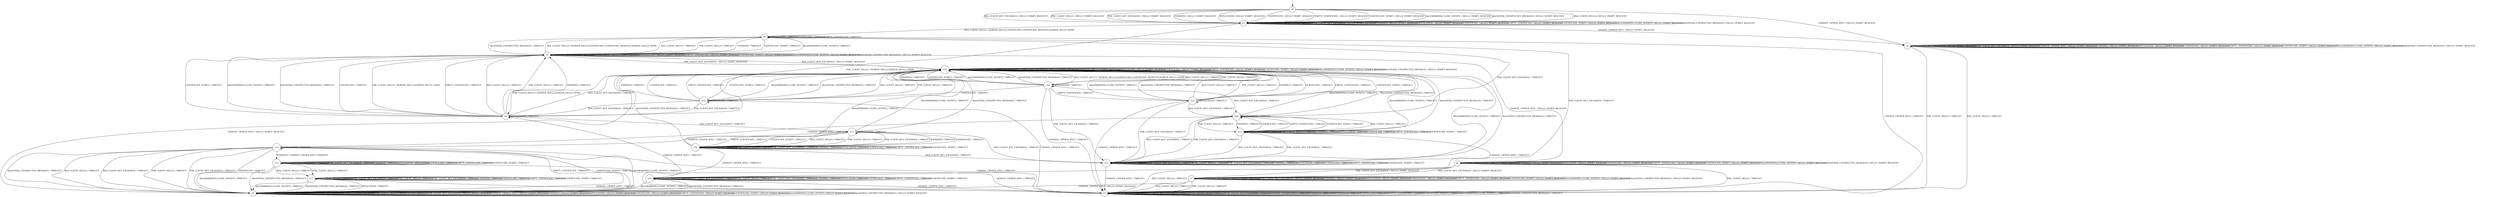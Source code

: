 digraph g {

	s0 [shape="circle" label="s0"];
	s1 [shape="circle" label="s1"];
	s2 [shape="circle" label="s2"];
	s3 [shape="circle" label="s3"];
	s4 [shape="circle" label="s4"];
	s5 [shape="circle" label="s5"];
	s6 [shape="circle" label="s6"];
	s7 [shape="circle" label="s7"];
	s8 [shape="circle" label="s8"];
	s9 [shape="circle" label="s9"];
	s10 [shape="circle" label="s10"];
	s11 [shape="circle" label="s11"];
	s12 [shape="circle" label="s12"];
	s13 [shape="circle" label="s13"];
	s14 [shape="circle" label="s14"];
	s15 [shape="circle" label="s15"];
	s16 [shape="circle" label="s16"];
	s17 [shape="circle" label="s17"];
	s18 [shape="circle" label="s18"];
	s19 [shape="circle" label="s19"];
	s20 [shape="circle" label="s20"];
	s21 [shape="circle" label="s21"];
	s22 [shape="circle" label="s22"];
	s0 -> s1 [label="RSA_CLIENT_HELLO / HELLO_VERIFY_REQUEST"];
	s0 -> s1 [label="RSA_CLIENT_KEY_EXCHANGE / HELLO_VERIFY_REQUEST"];
	s0 -> s1 [label="PSK_CLIENT_HELLO / HELLO_VERIFY_REQUEST"];
	s0 -> s1 [label="PSK_CLIENT_KEY_EXCHANGE / HELLO_VERIFY_REQUEST"];
	s0 -> s2 [label="CHANGE_CIPHER_SPEC / HELLO_VERIFY_REQUEST"];
	s0 -> s1 [label="FINISHED / HELLO_VERIFY_REQUEST"];
	s0 -> s1 [label="APPLICATION / HELLO_VERIFY_REQUEST"];
	s0 -> s1 [label="CERTIFICATE / HELLO_VERIFY_REQUEST"];
	s0 -> s1 [label="EMPTY_CERTIFICATE / HELLO_VERIFY_REQUEST"];
	s0 -> s1 [label="CERTIFICATE_VERIFY / HELLO_VERIFY_REQUEST"];
	s0 -> s1 [label="Alert(WARNING,CLOSE_NOTIFY) / HELLO_VERIFY_REQUEST"];
	s0 -> s1 [label="Alert(FATAL,UNEXPECTED_MESSAGE) / HELLO_VERIFY_REQUEST"];
	s1 -> s4 [label="RSA_CLIENT_HELLO / SERVER_HELLO,CERTIFICATE,CERTIFICATE_REQUEST,SERVER_HELLO_DONE"];
	s1 -> s1 [label="RSA_CLIENT_KEY_EXCHANGE / HELLO_VERIFY_REQUEST"];
	s1 -> s8 [label="PSK_CLIENT_HELLO / SERVER_HELLO,SERVER_HELLO_DONE"];
	s1 -> s1 [label="PSK_CLIENT_KEY_EXCHANGE / HELLO_VERIFY_REQUEST"];
	s1 -> s2 [label="CHANGE_CIPHER_SPEC / HELLO_VERIFY_REQUEST"];
	s1 -> s1 [label="FINISHED / HELLO_VERIFY_REQUEST"];
	s1 -> s1 [label="APPLICATION / HELLO_VERIFY_REQUEST"];
	s1 -> s1 [label="CERTIFICATE / HELLO_VERIFY_REQUEST"];
	s1 -> s1 [label="EMPTY_CERTIFICATE / HELLO_VERIFY_REQUEST"];
	s1 -> s1 [label="CERTIFICATE_VERIFY / HELLO_VERIFY_REQUEST"];
	s1 -> s1 [label="Alert(WARNING,CLOSE_NOTIFY) / HELLO_VERIFY_REQUEST"];
	s1 -> s1 [label="Alert(FATAL,UNEXPECTED_MESSAGE) / HELLO_VERIFY_REQUEST"];
	s2 -> s3 [label="RSA_CLIENT_HELLO / TIMEOUT"];
	s2 -> s2 [label="RSA_CLIENT_KEY_EXCHANGE / HELLO_VERIFY_REQUEST"];
	s2 -> s3 [label="PSK_CLIENT_HELLO / TIMEOUT"];
	s2 -> s2 [label="PSK_CLIENT_KEY_EXCHANGE / HELLO_VERIFY_REQUEST"];
	s2 -> s2 [label="CHANGE_CIPHER_SPEC / HELLO_VERIFY_REQUEST"];
	s2 -> s2 [label="FINISHED / HELLO_VERIFY_REQUEST"];
	s2 -> s2 [label="APPLICATION / HELLO_VERIFY_REQUEST"];
	s2 -> s2 [label="CERTIFICATE / HELLO_VERIFY_REQUEST"];
	s2 -> s2 [label="EMPTY_CERTIFICATE / HELLO_VERIFY_REQUEST"];
	s2 -> s2 [label="CERTIFICATE_VERIFY / HELLO_VERIFY_REQUEST"];
	s2 -> s2 [label="Alert(WARNING,CLOSE_NOTIFY) / HELLO_VERIFY_REQUEST"];
	s2 -> s2 [label="Alert(FATAL,UNEXPECTED_MESSAGE) / HELLO_VERIFY_REQUEST"];
	s3 -> s3 [label="RSA_CLIENT_HELLO / TIMEOUT"];
	s3 -> s3 [label="RSA_CLIENT_KEY_EXCHANGE / TIMEOUT"];
	s3 -> s3 [label="PSK_CLIENT_HELLO / TIMEOUT"];
	s3 -> s3 [label="PSK_CLIENT_KEY_EXCHANGE / TIMEOUT"];
	s3 -> s3 [label="CHANGE_CIPHER_SPEC / TIMEOUT"];
	s3 -> s3 [label="FINISHED / TIMEOUT"];
	s3 -> s3 [label="APPLICATION / TIMEOUT"];
	s3 -> s3 [label="CERTIFICATE / TIMEOUT"];
	s3 -> s3 [label="EMPTY_CERTIFICATE / TIMEOUT"];
	s3 -> s3 [label="CERTIFICATE_VERIFY / TIMEOUT"];
	s3 -> s3 [label="Alert(WARNING,CLOSE_NOTIFY) / TIMEOUT"];
	s3 -> s3 [label="Alert(FATAL,UNEXPECTED_MESSAGE) / TIMEOUT"];
	s4 -> s5 [label="RSA_CLIENT_HELLO / TIMEOUT"];
	s4 -> s20 [label="RSA_CLIENT_KEY_EXCHANGE / TIMEOUT"];
	s4 -> s5 [label="PSK_CLIENT_HELLO / TIMEOUT"];
	s4 -> s22 [label="PSK_CLIENT_KEY_EXCHANGE / TIMEOUT"];
	s4 -> s3 [label="CHANGE_CIPHER_SPEC / TIMEOUT"];
	s4 -> s5 [label="FINISHED / TIMEOUT"];
	s4 -> s4 [label="APPLICATION / TIMEOUT"];
	s4 -> s4 [label="CERTIFICATE / TIMEOUT"];
	s4 -> s4 [label="EMPTY_CERTIFICATE / TIMEOUT"];
	s4 -> s5 [label="CERTIFICATE_VERIFY / TIMEOUT"];
	s4 -> s5 [label="Alert(WARNING,CLOSE_NOTIFY) / TIMEOUT"];
	s4 -> s5 [label="Alert(FATAL,UNEXPECTED_MESSAGE) / TIMEOUT"];
	s5 -> s4 [label="RSA_CLIENT_HELLO / SERVER_HELLO,CERTIFICATE,CERTIFICATE_REQUEST,SERVER_HELLO_DONE"];
	s5 -> s10 [label="RSA_CLIENT_KEY_EXCHANGE / HELLO_VERIFY_REQUEST"];
	s5 -> s8 [label="PSK_CLIENT_HELLO / SERVER_HELLO,SERVER_HELLO_DONE"];
	s5 -> s10 [label="PSK_CLIENT_KEY_EXCHANGE / HELLO_VERIFY_REQUEST"];
	s5 -> s6 [label="CHANGE_CIPHER_SPEC / HELLO_VERIFY_REQUEST"];
	s5 -> s5 [label="FINISHED / HELLO_VERIFY_REQUEST"];
	s5 -> s5 [label="APPLICATION / HELLO_VERIFY_REQUEST"];
	s5 -> s5 [label="CERTIFICATE / HELLO_VERIFY_REQUEST"];
	s5 -> s5 [label="EMPTY_CERTIFICATE / HELLO_VERIFY_REQUEST"];
	s5 -> s5 [label="CERTIFICATE_VERIFY / HELLO_VERIFY_REQUEST"];
	s5 -> s5 [label="Alert(WARNING,CLOSE_NOTIFY) / HELLO_VERIFY_REQUEST"];
	s5 -> s5 [label="Alert(FATAL,UNEXPECTED_MESSAGE) / HELLO_VERIFY_REQUEST"];
	s6 -> s3 [label="RSA_CLIENT_HELLO / TIMEOUT"];
	s6 -> s7 [label="RSA_CLIENT_KEY_EXCHANGE / HELLO_VERIFY_REQUEST"];
	s6 -> s3 [label="PSK_CLIENT_HELLO / TIMEOUT"];
	s6 -> s7 [label="PSK_CLIENT_KEY_EXCHANGE / HELLO_VERIFY_REQUEST"];
	s6 -> s6 [label="CHANGE_CIPHER_SPEC / HELLO_VERIFY_REQUEST"];
	s6 -> s6 [label="FINISHED / HELLO_VERIFY_REQUEST"];
	s6 -> s6 [label="APPLICATION / HELLO_VERIFY_REQUEST"];
	s6 -> s6 [label="CERTIFICATE / HELLO_VERIFY_REQUEST"];
	s6 -> s6 [label="EMPTY_CERTIFICATE / HELLO_VERIFY_REQUEST"];
	s6 -> s6 [label="CERTIFICATE_VERIFY / HELLO_VERIFY_REQUEST"];
	s6 -> s6 [label="Alert(WARNING,CLOSE_NOTIFY) / HELLO_VERIFY_REQUEST"];
	s6 -> s6 [label="Alert(FATAL,UNEXPECTED_MESSAGE) / HELLO_VERIFY_REQUEST"];
	s7 -> s3 [label="RSA_CLIENT_HELLO / TIMEOUT"];
	s7 -> s7 [label="RSA_CLIENT_KEY_EXCHANGE / HELLO_VERIFY_REQUEST"];
	s7 -> s3 [label="PSK_CLIENT_HELLO / TIMEOUT"];
	s7 -> s7 [label="PSK_CLIENT_KEY_EXCHANGE / HELLO_VERIFY_REQUEST"];
	s7 -> s9 [label="CHANGE_CIPHER_SPEC / HELLO_VERIFY_REQUEST"];
	s7 -> s7 [label="FINISHED / HELLO_VERIFY_REQUEST"];
	s7 -> s7 [label="APPLICATION / HELLO_VERIFY_REQUEST"];
	s7 -> s7 [label="CERTIFICATE / HELLO_VERIFY_REQUEST"];
	s7 -> s7 [label="EMPTY_CERTIFICATE / HELLO_VERIFY_REQUEST"];
	s7 -> s7 [label="CERTIFICATE_VERIFY / HELLO_VERIFY_REQUEST"];
	s7 -> s7 [label="Alert(WARNING,CLOSE_NOTIFY) / HELLO_VERIFY_REQUEST"];
	s7 -> s7 [label="Alert(FATAL,UNEXPECTED_MESSAGE) / HELLO_VERIFY_REQUEST"];
	s8 -> s5 [label="RSA_CLIENT_HELLO / TIMEOUT"];
	s8 -> s10 [label="RSA_CLIENT_KEY_EXCHANGE / TIMEOUT"];
	s8 -> s5 [label="PSK_CLIENT_HELLO / TIMEOUT"];
	s8 -> s11 [label="PSK_CLIENT_KEY_EXCHANGE / TIMEOUT"];
	s8 -> s3 [label="CHANGE_CIPHER_SPEC / TIMEOUT"];
	s8 -> s5 [label="FINISHED / TIMEOUT"];
	s8 -> s8 [label="APPLICATION / TIMEOUT"];
	s8 -> s5 [label="CERTIFICATE / TIMEOUT"];
	s8 -> s5 [label="EMPTY_CERTIFICATE / TIMEOUT"];
	s8 -> s5 [label="CERTIFICATE_VERIFY / TIMEOUT"];
	s8 -> s5 [label="Alert(WARNING,CLOSE_NOTIFY) / TIMEOUT"];
	s8 -> s5 [label="Alert(FATAL,UNEXPECTED_MESSAGE) / TIMEOUT"];
	s9 -> s9 [label="RSA_CLIENT_HELLO / HELLO_VERIFY_REQUEST"];
	s9 -> s9 [label="RSA_CLIENT_KEY_EXCHANGE / HELLO_VERIFY_REQUEST"];
	s9 -> s9 [label="PSK_CLIENT_HELLO / HELLO_VERIFY_REQUEST"];
	s9 -> s9 [label="PSK_CLIENT_KEY_EXCHANGE / HELLO_VERIFY_REQUEST"];
	s9 -> s9 [label="CHANGE_CIPHER_SPEC / HELLO_VERIFY_REQUEST"];
	s9 -> s9 [label="FINISHED / HELLO_VERIFY_REQUEST"];
	s9 -> s9 [label="APPLICATION / HELLO_VERIFY_REQUEST"];
	s9 -> s9 [label="CERTIFICATE / HELLO_VERIFY_REQUEST"];
	s9 -> s9 [label="EMPTY_CERTIFICATE / HELLO_VERIFY_REQUEST"];
	s9 -> s9 [label="CERTIFICATE_VERIFY / HELLO_VERIFY_REQUEST"];
	s9 -> s9 [label="Alert(WARNING,CLOSE_NOTIFY) / HELLO_VERIFY_REQUEST"];
	s9 -> s9 [label="Alert(FATAL,UNEXPECTED_MESSAGE) / HELLO_VERIFY_REQUEST"];
	s10 -> s14 [label="RSA_CLIENT_HELLO / SERVER_HELLO,CERTIFICATE,CERTIFICATE_REQUEST,SERVER_HELLO_DONE"];
	s10 -> s10 [label="RSA_CLIENT_KEY_EXCHANGE / HELLO_VERIFY_REQUEST"];
	s10 -> s8 [label="PSK_CLIENT_HELLO / SERVER_HELLO,SERVER_HELLO_DONE"];
	s10 -> s10 [label="PSK_CLIENT_KEY_EXCHANGE / HELLO_VERIFY_REQUEST"];
	s10 -> s9 [label="CHANGE_CIPHER_SPEC / HELLO_VERIFY_REQUEST"];
	s10 -> s10 [label="FINISHED / HELLO_VERIFY_REQUEST"];
	s10 -> s10 [label="APPLICATION / HELLO_VERIFY_REQUEST"];
	s10 -> s10 [label="CERTIFICATE / HELLO_VERIFY_REQUEST"];
	s10 -> s10 [label="EMPTY_CERTIFICATE / HELLO_VERIFY_REQUEST"];
	s10 -> s10 [label="CERTIFICATE_VERIFY / HELLO_VERIFY_REQUEST"];
	s10 -> s10 [label="Alert(WARNING,CLOSE_NOTIFY) / HELLO_VERIFY_REQUEST"];
	s10 -> s10 [label="Alert(FATAL,UNEXPECTED_MESSAGE) / HELLO_VERIFY_REQUEST"];
	s11 -> s16 [label="RSA_CLIENT_HELLO / TIMEOUT"];
	s11 -> s22 [label="RSA_CLIENT_KEY_EXCHANGE / TIMEOUT"];
	s11 -> s16 [label="PSK_CLIENT_HELLO / TIMEOUT"];
	s11 -> s16 [label="PSK_CLIENT_KEY_EXCHANGE / TIMEOUT"];
	s11 -> s12 [label="CHANGE_CIPHER_SPEC / TIMEOUT"];
	s11 -> s16 [label="FINISHED / TIMEOUT"];
	s11 -> s11 [label="APPLICATION / TIMEOUT"];
	s11 -> s16 [label="CERTIFICATE / TIMEOUT"];
	s11 -> s16 [label="EMPTY_CERTIFICATE / TIMEOUT"];
	s11 -> s16 [label="CERTIFICATE_VERIFY / TIMEOUT"];
	s11 -> s10 [label="Alert(WARNING,CLOSE_NOTIFY) / TIMEOUT"];
	s11 -> s10 [label="Alert(FATAL,UNEXPECTED_MESSAGE) / TIMEOUT"];
	s12 -> s9 [label="RSA_CLIENT_HELLO / TIMEOUT"];
	s12 -> s9 [label="RSA_CLIENT_KEY_EXCHANGE / TIMEOUT"];
	s12 -> s9 [label="PSK_CLIENT_HELLO / TIMEOUT"];
	s12 -> s9 [label="PSK_CLIENT_KEY_EXCHANGE / TIMEOUT"];
	s12 -> s3 [label="CHANGE_CIPHER_SPEC / TIMEOUT"];
	s12 -> s13 [label="FINISHED / CHANGE_CIPHER_SPEC,FINISHED"];
	s12 -> s12 [label="APPLICATION / TIMEOUT"];
	s12 -> s9 [label="CERTIFICATE / TIMEOUT"];
	s12 -> s9 [label="EMPTY_CERTIFICATE / TIMEOUT"];
	s12 -> s9 [label="CERTIFICATE_VERIFY / TIMEOUT"];
	s12 -> s9 [label="Alert(WARNING,CLOSE_NOTIFY) / TIMEOUT"];
	s12 -> s9 [label="Alert(FATAL,UNEXPECTED_MESSAGE) / TIMEOUT"];
	s13 -> s17 [label="RSA_CLIENT_HELLO / TIMEOUT"];
	s13 -> s13 [label="RSA_CLIENT_KEY_EXCHANGE / TIMEOUT"];
	s13 -> s17 [label="PSK_CLIENT_HELLO / TIMEOUT"];
	s13 -> s13 [label="PSK_CLIENT_KEY_EXCHANGE / TIMEOUT"];
	s13 -> s3 [label="CHANGE_CIPHER_SPEC / TIMEOUT"];
	s13 -> s13 [label="FINISHED / TIMEOUT"];
	s13 -> s13 [label="APPLICATION / APPLICATION"];
	s13 -> s13 [label="CERTIFICATE / TIMEOUT"];
	s13 -> s13 [label="EMPTY_CERTIFICATE / TIMEOUT"];
	s13 -> s13 [label="CERTIFICATE_VERIFY / TIMEOUT"];
	s13 -> s9 [label="Alert(WARNING,CLOSE_NOTIFY) / TIMEOUT"];
	s13 -> s9 [label="Alert(FATAL,UNEXPECTED_MESSAGE) / TIMEOUT"];
	s14 -> s10 [label="RSA_CLIENT_HELLO / TIMEOUT"];
	s14 -> s20 [label="RSA_CLIENT_KEY_EXCHANGE / TIMEOUT"];
	s14 -> s10 [label="PSK_CLIENT_HELLO / TIMEOUT"];
	s14 -> s22 [label="PSK_CLIENT_KEY_EXCHANGE / TIMEOUT"];
	s14 -> s3 [label="CHANGE_CIPHER_SPEC / TIMEOUT"];
	s14 -> s10 [label="FINISHED / TIMEOUT"];
	s14 -> s14 [label="APPLICATION / TIMEOUT"];
	s14 -> s19 [label="CERTIFICATE / TIMEOUT"];
	s14 -> s15 [label="EMPTY_CERTIFICATE / TIMEOUT"];
	s14 -> s10 [label="CERTIFICATE_VERIFY / TIMEOUT"];
	s14 -> s10 [label="Alert(WARNING,CLOSE_NOTIFY) / TIMEOUT"];
	s14 -> s10 [label="Alert(FATAL,UNEXPECTED_MESSAGE) / TIMEOUT"];
	s15 -> s10 [label="RSA_CLIENT_HELLO / TIMEOUT"];
	s15 -> s20 [label="RSA_CLIENT_KEY_EXCHANGE / TIMEOUT"];
	s15 -> s10 [label="PSK_CLIENT_HELLO / TIMEOUT"];
	s15 -> s22 [label="PSK_CLIENT_KEY_EXCHANGE / TIMEOUT"];
	s15 -> s3 [label="CHANGE_CIPHER_SPEC / TIMEOUT"];
	s15 -> s10 [label="FINISHED / TIMEOUT"];
	s15 -> s15 [label="APPLICATION / TIMEOUT"];
	s15 -> s10 [label="CERTIFICATE / TIMEOUT"];
	s15 -> s10 [label="EMPTY_CERTIFICATE / TIMEOUT"];
	s15 -> s10 [label="CERTIFICATE_VERIFY / TIMEOUT"];
	s15 -> s10 [label="Alert(WARNING,CLOSE_NOTIFY) / TIMEOUT"];
	s15 -> s10 [label="Alert(FATAL,UNEXPECTED_MESSAGE) / TIMEOUT"];
	s16 -> s16 [label="RSA_CLIENT_HELLO / TIMEOUT"];
	s16 -> s22 [label="RSA_CLIENT_KEY_EXCHANGE / TIMEOUT"];
	s16 -> s16 [label="PSK_CLIENT_HELLO / TIMEOUT"];
	s16 -> s16 [label="PSK_CLIENT_KEY_EXCHANGE / TIMEOUT"];
	s16 -> s18 [label="CHANGE_CIPHER_SPEC / TIMEOUT"];
	s16 -> s16 [label="FINISHED / TIMEOUT"];
	s16 -> s16 [label="APPLICATION / TIMEOUT"];
	s16 -> s16 [label="CERTIFICATE / TIMEOUT"];
	s16 -> s16 [label="EMPTY_CERTIFICATE / TIMEOUT"];
	s16 -> s16 [label="CERTIFICATE_VERIFY / TIMEOUT"];
	s16 -> s10 [label="Alert(WARNING,CLOSE_NOTIFY) / TIMEOUT"];
	s16 -> s10 [label="Alert(FATAL,UNEXPECTED_MESSAGE) / TIMEOUT"];
	s17 -> s17 [label="RSA_CLIENT_HELLO / TIMEOUT"];
	s17 -> s17 [label="RSA_CLIENT_KEY_EXCHANGE / TIMEOUT"];
	s17 -> s17 [label="PSK_CLIENT_HELLO / TIMEOUT"];
	s17 -> s17 [label="PSK_CLIENT_KEY_EXCHANGE / TIMEOUT"];
	s17 -> s3 [label="CHANGE_CIPHER_SPEC / TIMEOUT"];
	s17 -> s17 [label="FINISHED / TIMEOUT"];
	s17 -> s9 [label="APPLICATION / TIMEOUT"];
	s17 -> s17 [label="CERTIFICATE / TIMEOUT"];
	s17 -> s17 [label="EMPTY_CERTIFICATE / TIMEOUT"];
	s17 -> s17 [label="CERTIFICATE_VERIFY / TIMEOUT"];
	s17 -> s9 [label="Alert(WARNING,CLOSE_NOTIFY) / TIMEOUT"];
	s17 -> s9 [label="Alert(FATAL,UNEXPECTED_MESSAGE) / TIMEOUT"];
	s18 -> s18 [label="RSA_CLIENT_HELLO / TIMEOUT"];
	s18 -> s18 [label="RSA_CLIENT_KEY_EXCHANGE / TIMEOUT"];
	s18 -> s18 [label="PSK_CLIENT_HELLO / TIMEOUT"];
	s18 -> s18 [label="PSK_CLIENT_KEY_EXCHANGE / TIMEOUT"];
	s18 -> s3 [label="CHANGE_CIPHER_SPEC / TIMEOUT"];
	s18 -> s18 [label="FINISHED / TIMEOUT"];
	s18 -> s18 [label="APPLICATION / TIMEOUT"];
	s18 -> s18 [label="CERTIFICATE / TIMEOUT"];
	s18 -> s18 [label="EMPTY_CERTIFICATE / TIMEOUT"];
	s18 -> s18 [label="CERTIFICATE_VERIFY / TIMEOUT"];
	s18 -> s9 [label="Alert(WARNING,CLOSE_NOTIFY) / TIMEOUT"];
	s18 -> s9 [label="Alert(FATAL,UNEXPECTED_MESSAGE) / TIMEOUT"];
	s19 -> s10 [label="RSA_CLIENT_HELLO / TIMEOUT"];
	s19 -> s8 [label="RSA_CLIENT_KEY_EXCHANGE / TIMEOUT"];
	s19 -> s10 [label="PSK_CLIENT_HELLO / TIMEOUT"];
	s19 -> s8 [label="PSK_CLIENT_KEY_EXCHANGE / TIMEOUT"];
	s19 -> s3 [label="CHANGE_CIPHER_SPEC / TIMEOUT"];
	s19 -> s10 [label="FINISHED / TIMEOUT"];
	s19 -> s19 [label="APPLICATION / TIMEOUT"];
	s19 -> s10 [label="CERTIFICATE / TIMEOUT"];
	s19 -> s10 [label="EMPTY_CERTIFICATE / TIMEOUT"];
	s19 -> s10 [label="CERTIFICATE_VERIFY / TIMEOUT"];
	s19 -> s10 [label="Alert(WARNING,CLOSE_NOTIFY) / TIMEOUT"];
	s19 -> s10 [label="Alert(FATAL,UNEXPECTED_MESSAGE) / TIMEOUT"];
	s20 -> s21 [label="RSA_CLIENT_HELLO / TIMEOUT"];
	s20 -> s22 [label="RSA_CLIENT_KEY_EXCHANGE / TIMEOUT"];
	s20 -> s21 [label="PSK_CLIENT_HELLO / TIMEOUT"];
	s20 -> s22 [label="PSK_CLIENT_KEY_EXCHANGE / TIMEOUT"];
	s20 -> s12 [label="CHANGE_CIPHER_SPEC / TIMEOUT"];
	s20 -> s21 [label="FINISHED / TIMEOUT"];
	s20 -> s20 [label="APPLICATION / TIMEOUT"];
	s20 -> s21 [label="CERTIFICATE / TIMEOUT"];
	s20 -> s21 [label="EMPTY_CERTIFICATE / TIMEOUT"];
	s20 -> s21 [label="CERTIFICATE_VERIFY / TIMEOUT"];
	s20 -> s10 [label="Alert(WARNING,CLOSE_NOTIFY) / TIMEOUT"];
	s20 -> s10 [label="Alert(FATAL,UNEXPECTED_MESSAGE) / TIMEOUT"];
	s21 -> s21 [label="RSA_CLIENT_HELLO / TIMEOUT"];
	s21 -> s22 [label="RSA_CLIENT_KEY_EXCHANGE / TIMEOUT"];
	s21 -> s21 [label="PSK_CLIENT_HELLO / TIMEOUT"];
	s21 -> s22 [label="PSK_CLIENT_KEY_EXCHANGE / TIMEOUT"];
	s21 -> s18 [label="CHANGE_CIPHER_SPEC / TIMEOUT"];
	s21 -> s21 [label="FINISHED / TIMEOUT"];
	s21 -> s21 [label="APPLICATION / TIMEOUT"];
	s21 -> s21 [label="CERTIFICATE / TIMEOUT"];
	s21 -> s21 [label="EMPTY_CERTIFICATE / TIMEOUT"];
	s21 -> s21 [label="CERTIFICATE_VERIFY / TIMEOUT"];
	s21 -> s10 [label="Alert(WARNING,CLOSE_NOTIFY) / TIMEOUT"];
	s21 -> s10 [label="Alert(FATAL,UNEXPECTED_MESSAGE) / TIMEOUT"];
	s22 -> s22 [label="RSA_CLIENT_HELLO / TIMEOUT"];
	s22 -> s22 [label="RSA_CLIENT_KEY_EXCHANGE / TIMEOUT"];
	s22 -> s22 [label="PSK_CLIENT_HELLO / TIMEOUT"];
	s22 -> s22 [label="PSK_CLIENT_KEY_EXCHANGE / TIMEOUT"];
	s22 -> s3 [label="CHANGE_CIPHER_SPEC / TIMEOUT"];
	s22 -> s22 [label="FINISHED / TIMEOUT"];
	s22 -> s22 [label="APPLICATION / TIMEOUT"];
	s22 -> s22 [label="CERTIFICATE / TIMEOUT"];
	s22 -> s22 [label="EMPTY_CERTIFICATE / TIMEOUT"];
	s22 -> s22 [label="CERTIFICATE_VERIFY / TIMEOUT"];
	s22 -> s10 [label="Alert(WARNING,CLOSE_NOTIFY) / TIMEOUT"];
	s22 -> s10 [label="Alert(FATAL,UNEXPECTED_MESSAGE) / TIMEOUT"];

__start0 [label="" shape="none" width="0" height="0"];
__start0 -> s0;

}
